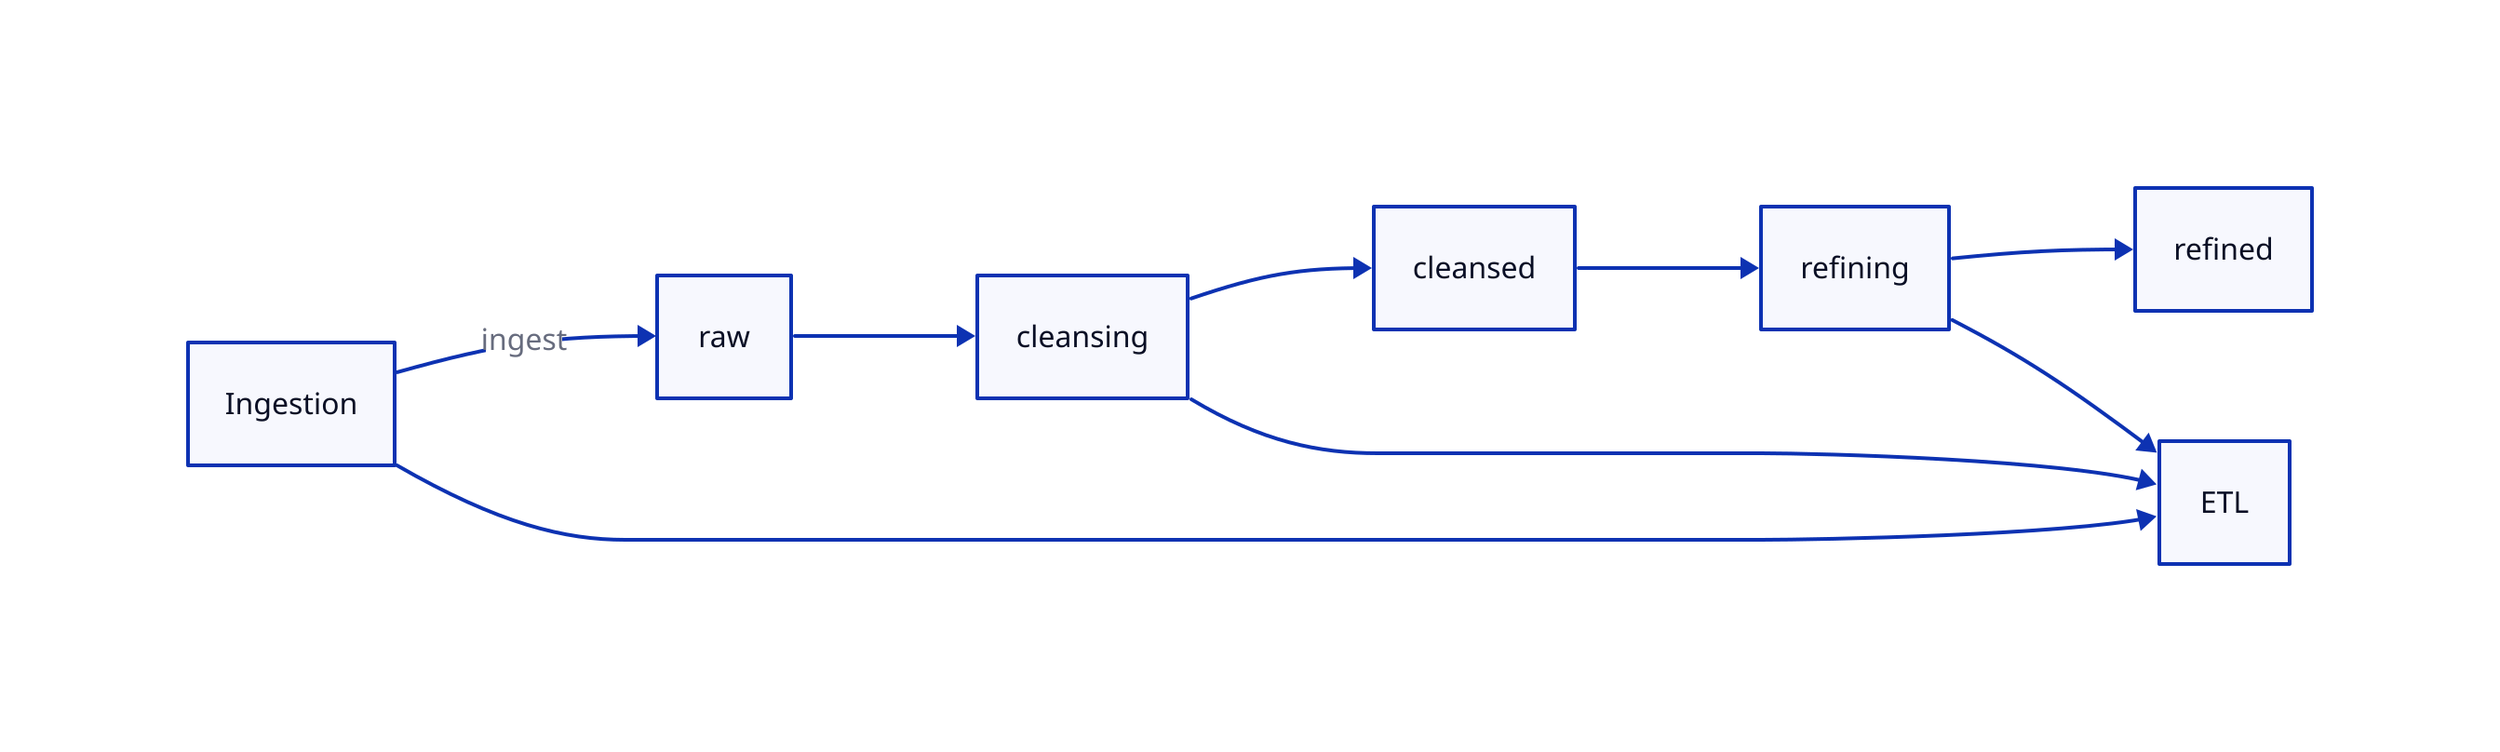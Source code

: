 Direction: right
Ingestion -> raw: "ingest"
raw -> cleansing -> cleansed -> refining -> refined
*ing -> ETL
